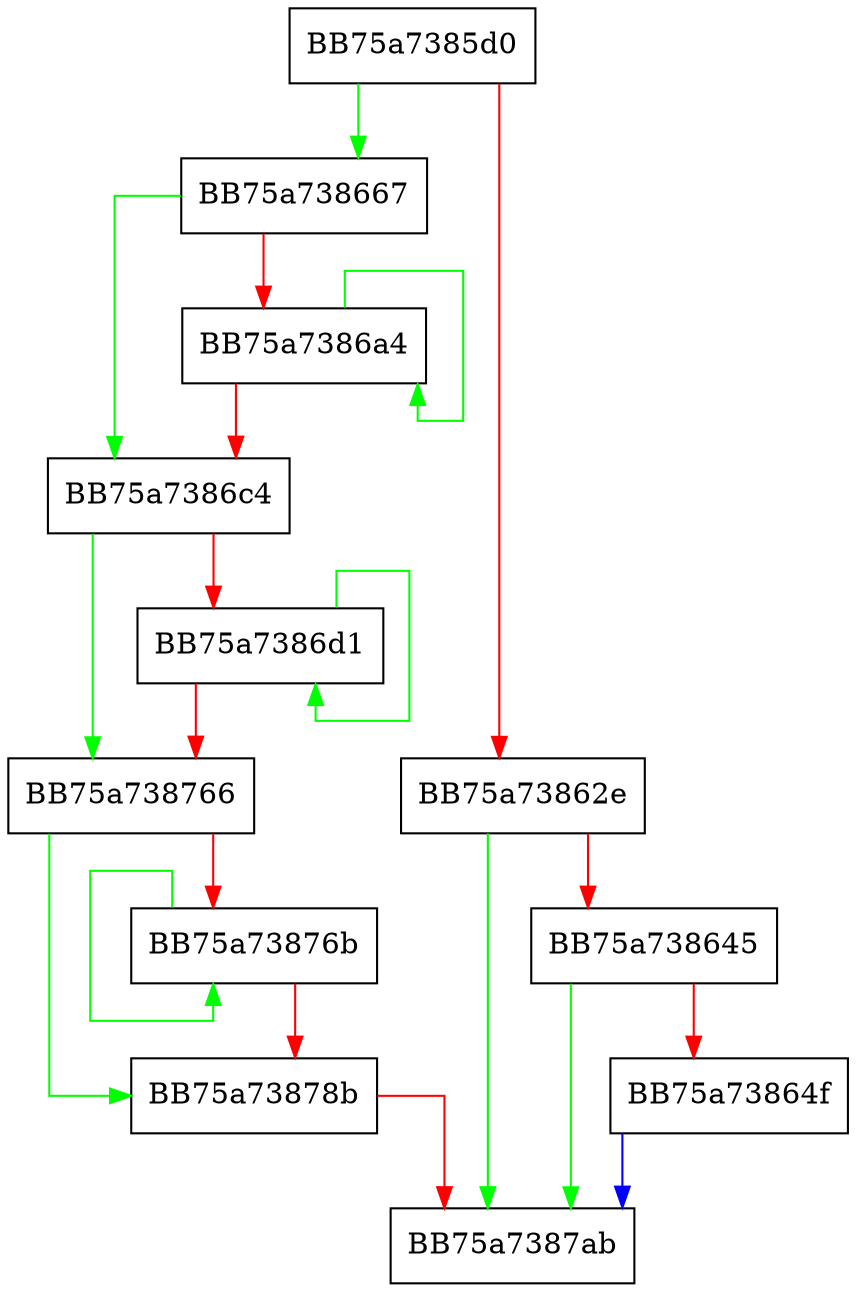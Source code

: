 digraph GetLayer0DecompressionType {
  node [shape="box"];
  graph [splines=ortho];
  BB75a7385d0 -> BB75a738667 [color="green"];
  BB75a7385d0 -> BB75a73862e [color="red"];
  BB75a73862e -> BB75a7387ab [color="green"];
  BB75a73862e -> BB75a738645 [color="red"];
  BB75a738645 -> BB75a7387ab [color="green"];
  BB75a738645 -> BB75a73864f [color="red"];
  BB75a73864f -> BB75a7387ab [color="blue"];
  BB75a738667 -> BB75a7386c4 [color="green"];
  BB75a738667 -> BB75a7386a4 [color="red"];
  BB75a7386a4 -> BB75a7386a4 [color="green"];
  BB75a7386a4 -> BB75a7386c4 [color="red"];
  BB75a7386c4 -> BB75a738766 [color="green"];
  BB75a7386c4 -> BB75a7386d1 [color="red"];
  BB75a7386d1 -> BB75a7386d1 [color="green"];
  BB75a7386d1 -> BB75a738766 [color="red"];
  BB75a738766 -> BB75a73878b [color="green"];
  BB75a738766 -> BB75a73876b [color="red"];
  BB75a73876b -> BB75a73876b [color="green"];
  BB75a73876b -> BB75a73878b [color="red"];
  BB75a73878b -> BB75a7387ab [color="red"];
}